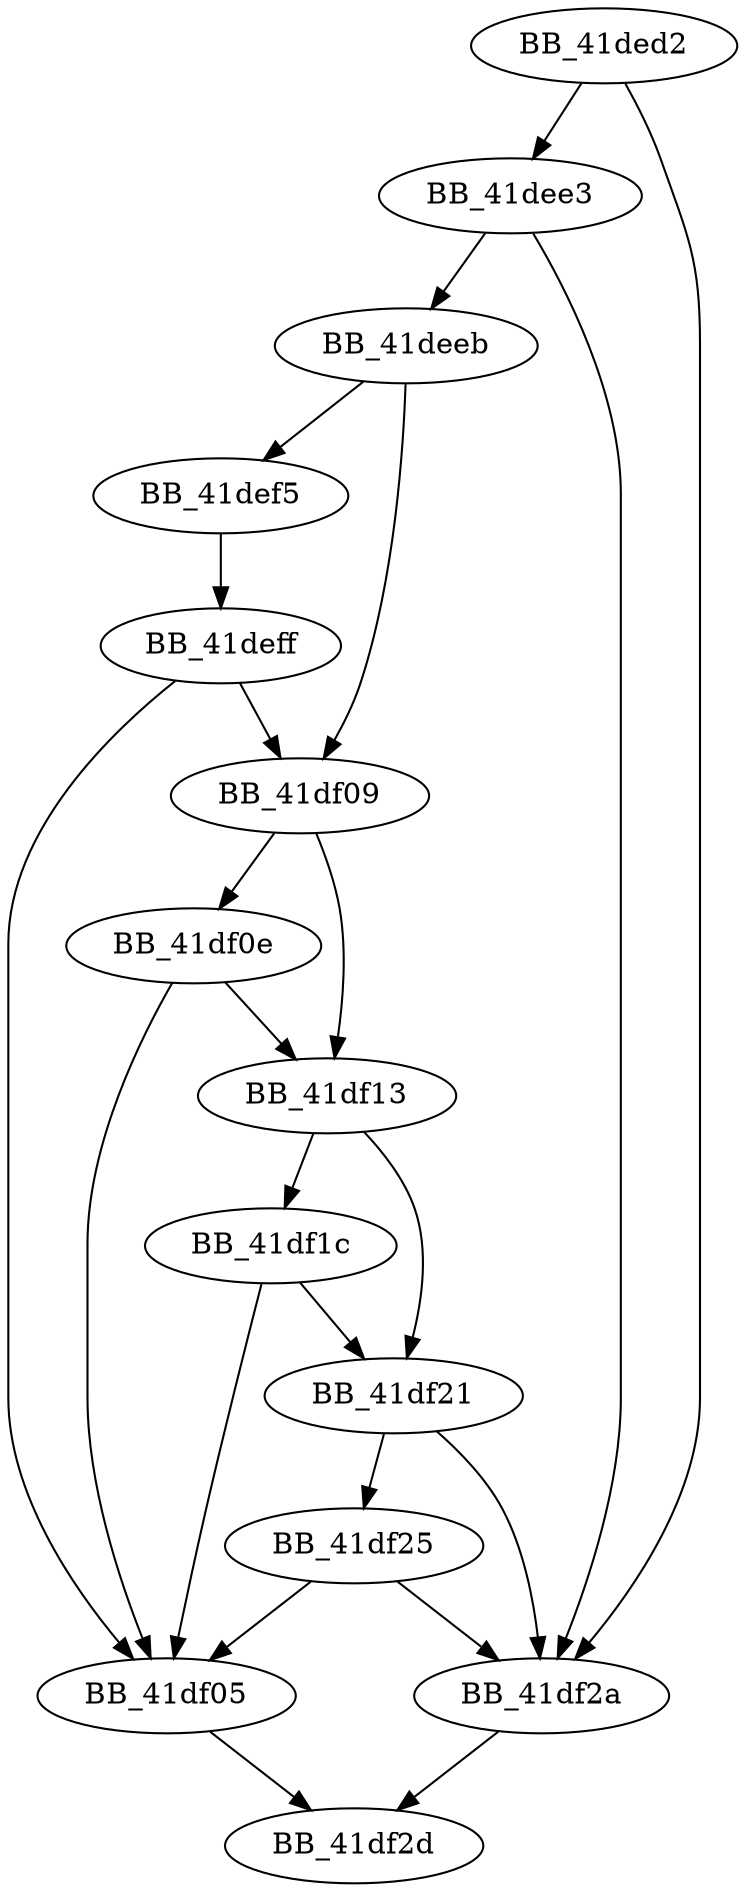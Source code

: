 DiGraph ___TypeMatch{
BB_41ded2->BB_41dee3
BB_41ded2->BB_41df2a
BB_41dee3->BB_41deeb
BB_41dee3->BB_41df2a
BB_41deeb->BB_41def5
BB_41deeb->BB_41df09
BB_41def5->BB_41deff
BB_41deff->BB_41df05
BB_41deff->BB_41df09
BB_41df05->BB_41df2d
BB_41df09->BB_41df0e
BB_41df09->BB_41df13
BB_41df0e->BB_41df05
BB_41df0e->BB_41df13
BB_41df13->BB_41df1c
BB_41df13->BB_41df21
BB_41df1c->BB_41df05
BB_41df1c->BB_41df21
BB_41df21->BB_41df25
BB_41df21->BB_41df2a
BB_41df25->BB_41df05
BB_41df25->BB_41df2a
BB_41df2a->BB_41df2d
}
